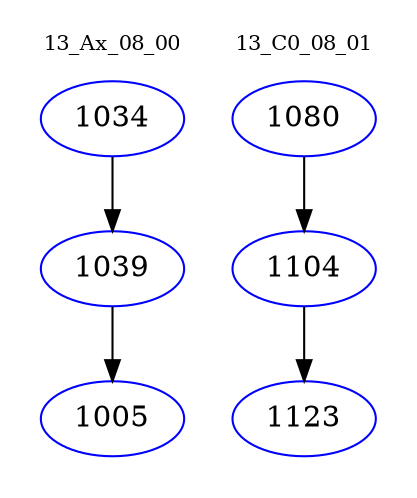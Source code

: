 digraph{
subgraph cluster_0 {
color = white
label = "13_Ax_08_00";
fontsize=10;
T0_1034 [label="1034", color="blue"]
T0_1034 -> T0_1039 [color="black"]
T0_1039 [label="1039", color="blue"]
T0_1039 -> T0_1005 [color="black"]
T0_1005 [label="1005", color="blue"]
}
subgraph cluster_1 {
color = white
label = "13_C0_08_01";
fontsize=10;
T1_1080 [label="1080", color="blue"]
T1_1080 -> T1_1104 [color="black"]
T1_1104 [label="1104", color="blue"]
T1_1104 -> T1_1123 [color="black"]
T1_1123 [label="1123", color="blue"]
}
}
